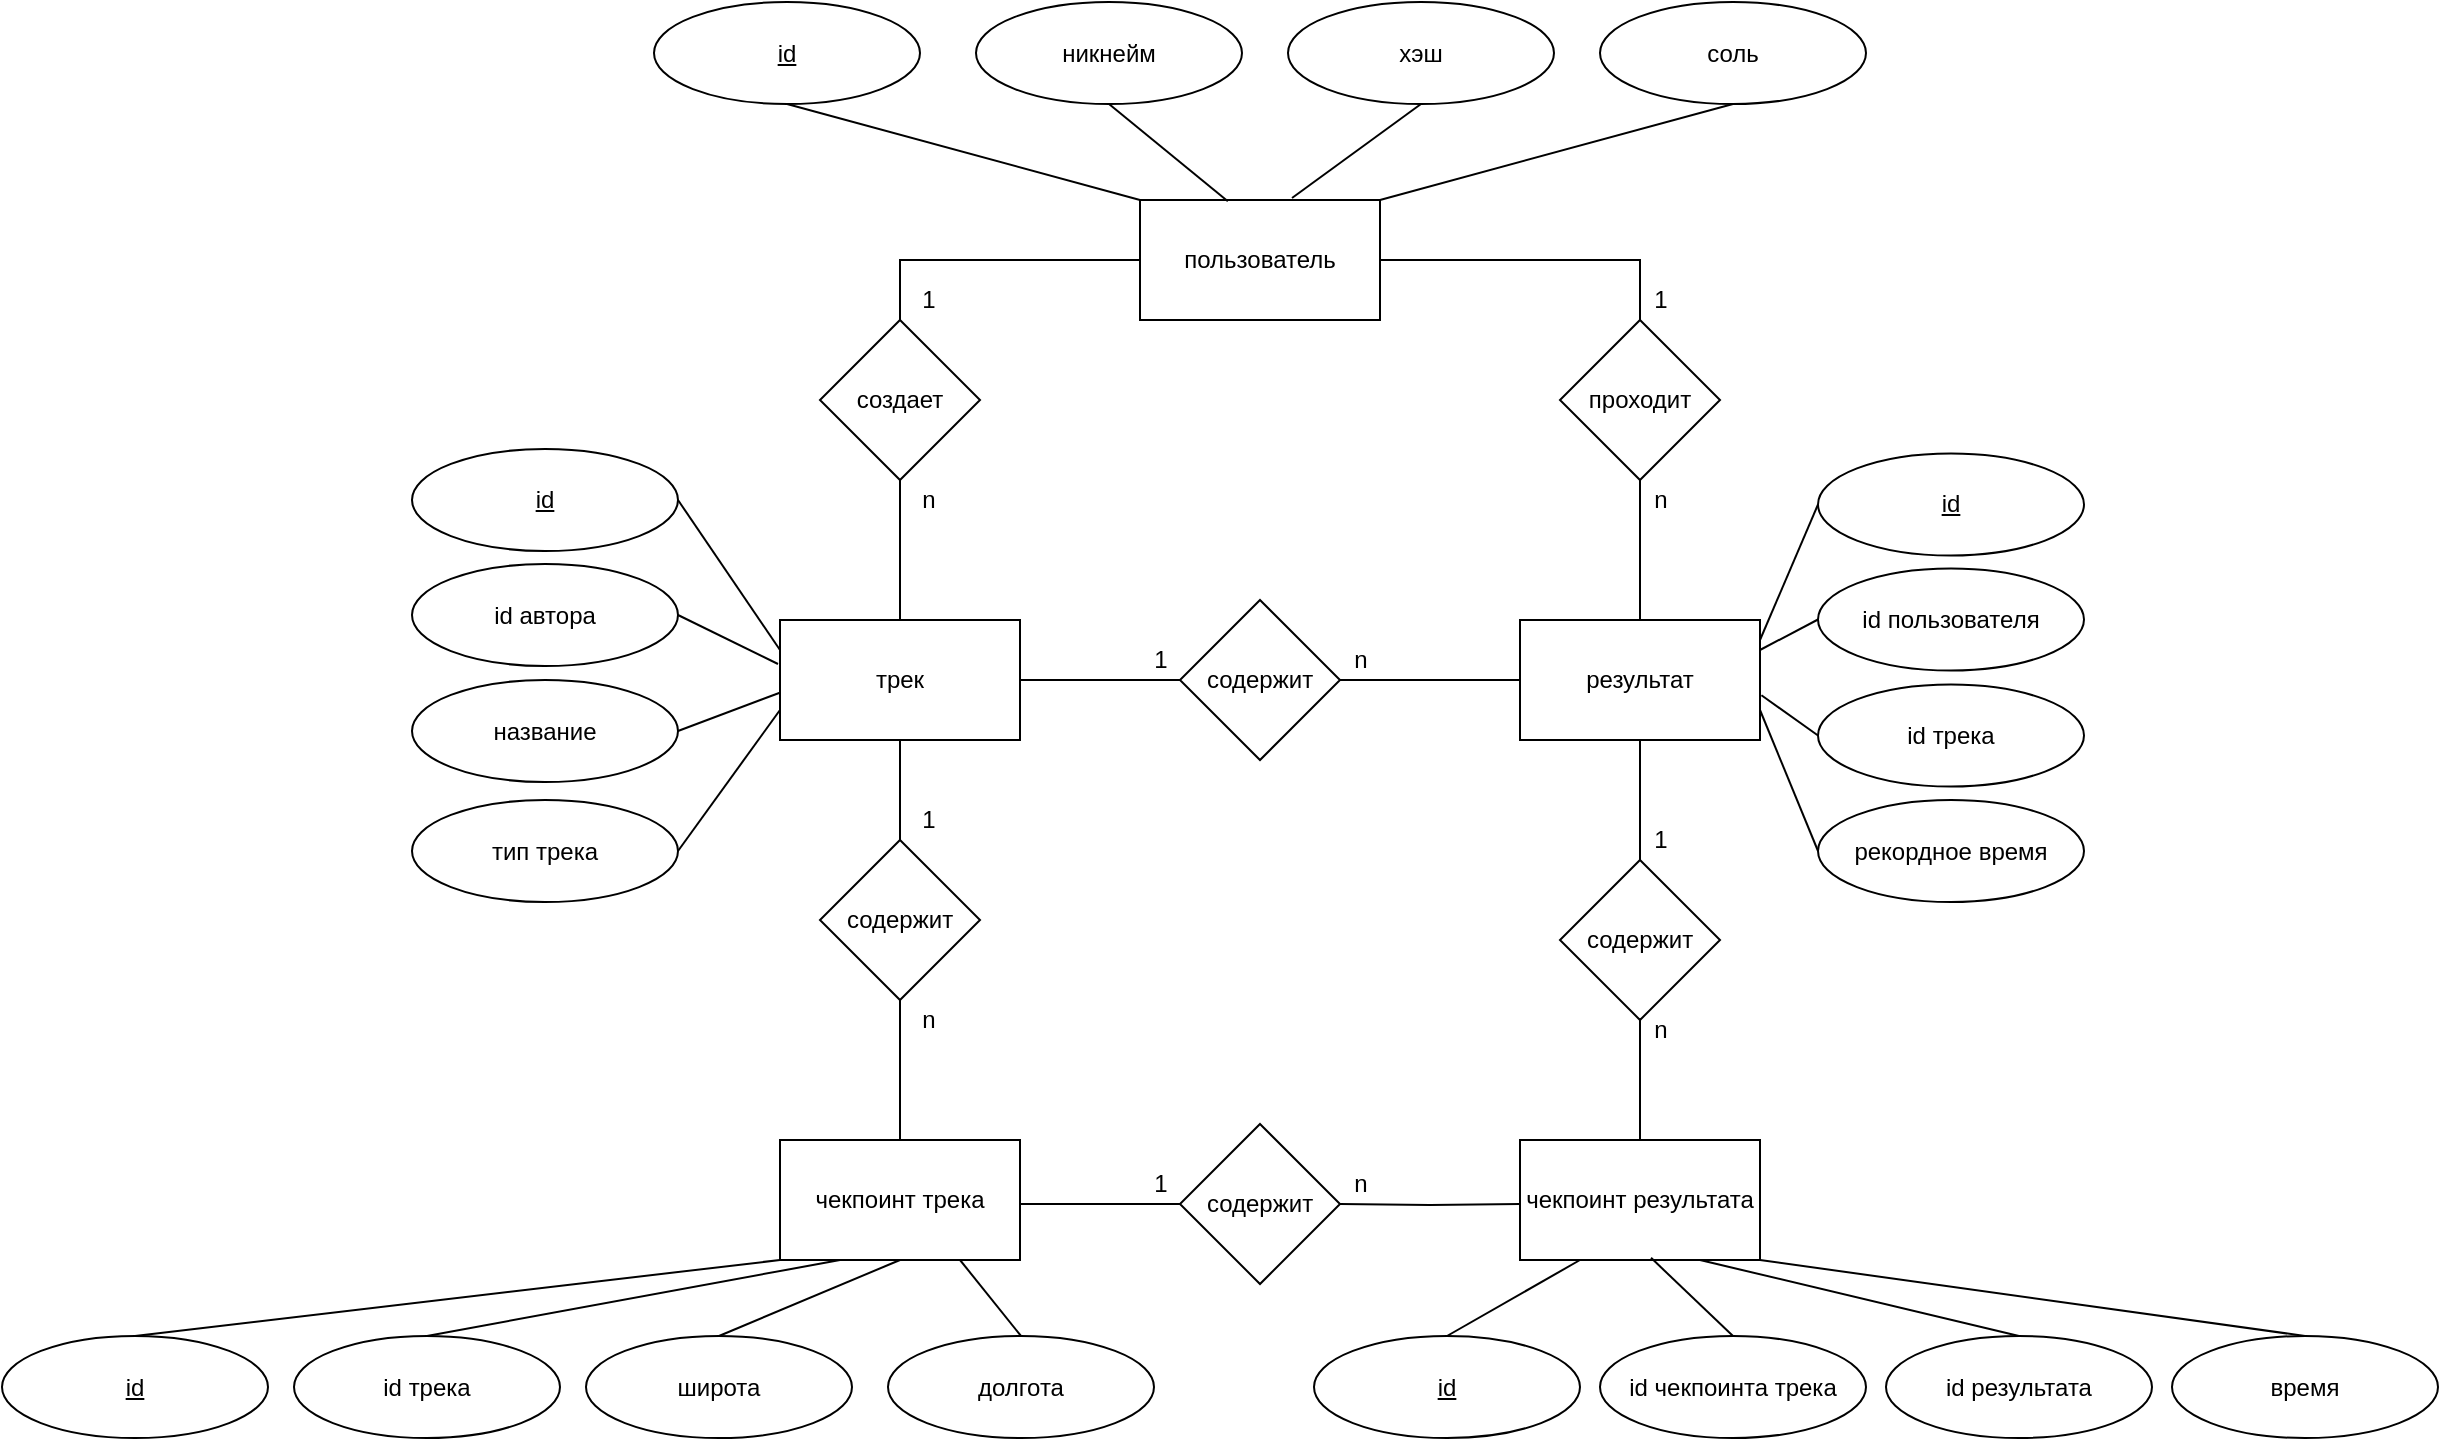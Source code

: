 <mxfile version="16.6.4" type="device"><diagram id="o70lu1VtDJYc2vAxYk9f" name="Page-1"><mxGraphModel dx="1724" dy="835" grid="0" gridSize="10" guides="1" tooltips="1" connect="1" arrows="1" fold="1" page="0" pageScale="1" pageWidth="827" pageHeight="1169" math="0" shadow="0"><root><mxCell id="0"/><mxCell id="1" parent="0"/><mxCell id="kHg4MAI1OFPlCuFPZ9Fh-8" style="edgeStyle=orthogonalEdgeStyle;rounded=0;orthogonalLoop=1;jettySize=auto;html=1;exitX=0.5;exitY=1;exitDx=0;exitDy=0;entryX=0.5;entryY=0;entryDx=0;entryDy=0;endArrow=none;endFill=0;" parent="1" source="kHg4MAI1OFPlCuFPZ9Fh-2" target="kHg4MAI1OFPlCuFPZ9Fh-7" edge="1"><mxGeometry relative="1" as="geometry"/></mxCell><mxCell id="kHg4MAI1OFPlCuFPZ9Fh-17" style="edgeStyle=orthogonalEdgeStyle;rounded=0;orthogonalLoop=1;jettySize=auto;html=1;exitX=0.5;exitY=0;exitDx=0;exitDy=0;entryX=0.5;entryY=1;entryDx=0;entryDy=0;endArrow=none;endFill=0;" parent="1" source="kHg4MAI1OFPlCuFPZ9Fh-2" target="kHg4MAI1OFPlCuFPZ9Fh-15" edge="1"><mxGeometry relative="1" as="geometry"/></mxCell><mxCell id="kHg4MAI1OFPlCuFPZ9Fh-2" value="трек" style="rounded=0;whiteSpace=wrap;html=1;" parent="1" vertex="1"><mxGeometry x="350" y="370" width="120" height="60" as="geometry"/></mxCell><mxCell id="kHg4MAI1OFPlCuFPZ9Fh-3" value="чекпоинт трека" style="rounded=0;whiteSpace=wrap;html=1;" parent="1" vertex="1"><mxGeometry x="350" y="630" width="120" height="60" as="geometry"/></mxCell><mxCell id="kHg4MAI1OFPlCuFPZ9Fh-11" style="edgeStyle=orthogonalEdgeStyle;rounded=0;orthogonalLoop=1;jettySize=auto;html=1;exitX=0;exitY=0.5;exitDx=0;exitDy=0;entryX=1;entryY=0.5;entryDx=0;entryDy=0;endArrow=none;endFill=0;" parent="1" source="kHg4MAI1OFPlCuFPZ9Fh-4" target="kHg4MAI1OFPlCuFPZ9Fh-10" edge="1"><mxGeometry relative="1" as="geometry"/></mxCell><mxCell id="kHg4MAI1OFPlCuFPZ9Fh-26" style="edgeStyle=orthogonalEdgeStyle;rounded=0;orthogonalLoop=1;jettySize=auto;html=1;exitX=0.5;exitY=1;exitDx=0;exitDy=0;entryX=0.5;entryY=0;entryDx=0;entryDy=0;endArrow=none;endFill=0;" parent="1" source="kHg4MAI1OFPlCuFPZ9Fh-4" target="kHg4MAI1OFPlCuFPZ9Fh-13" edge="1"><mxGeometry relative="1" as="geometry"/></mxCell><mxCell id="kHg4MAI1OFPlCuFPZ9Fh-4" value="результат" style="rounded=0;whiteSpace=wrap;html=1;" parent="1" vertex="1"><mxGeometry x="720" y="370" width="120" height="60" as="geometry"/></mxCell><mxCell id="kHg4MAI1OFPlCuFPZ9Fh-5" value="чекпоинт результата" style="rounded=0;whiteSpace=wrap;html=1;" parent="1" vertex="1"><mxGeometry x="720" y="630" width="120" height="60" as="geometry"/></mxCell><mxCell id="kHg4MAI1OFPlCuFPZ9Fh-9" style="edgeStyle=orthogonalEdgeStyle;rounded=0;orthogonalLoop=1;jettySize=auto;html=1;exitX=0.5;exitY=1;exitDx=0;exitDy=0;entryX=0.5;entryY=0;entryDx=0;entryDy=0;endArrow=none;endFill=0;" parent="1" source="kHg4MAI1OFPlCuFPZ9Fh-7" target="kHg4MAI1OFPlCuFPZ9Fh-3" edge="1"><mxGeometry relative="1" as="geometry"/></mxCell><mxCell id="kHg4MAI1OFPlCuFPZ9Fh-7" value="содержит" style="rhombus;whiteSpace=wrap;html=1;" parent="1" vertex="1"><mxGeometry x="370" y="480" width="80" height="80" as="geometry"/></mxCell><mxCell id="kHg4MAI1OFPlCuFPZ9Fh-12" style="edgeStyle=orthogonalEdgeStyle;rounded=0;orthogonalLoop=1;jettySize=auto;html=1;exitX=0;exitY=0.5;exitDx=0;exitDy=0;entryX=1;entryY=0.5;entryDx=0;entryDy=0;endArrow=none;endFill=0;" parent="1" source="kHg4MAI1OFPlCuFPZ9Fh-10" target="kHg4MAI1OFPlCuFPZ9Fh-2" edge="1"><mxGeometry relative="1" as="geometry"/></mxCell><mxCell id="kHg4MAI1OFPlCuFPZ9Fh-10" value="&lt;span&gt;содержит&lt;/span&gt;" style="rhombus;whiteSpace=wrap;html=1;" parent="1" vertex="1"><mxGeometry x="550" y="360" width="80" height="80" as="geometry"/></mxCell><mxCell id="kHg4MAI1OFPlCuFPZ9Fh-27" style="edgeStyle=orthogonalEdgeStyle;rounded=0;orthogonalLoop=1;jettySize=auto;html=1;exitX=0.5;exitY=1;exitDx=0;exitDy=0;entryX=0.5;entryY=0;entryDx=0;entryDy=0;endArrow=none;endFill=0;" parent="1" source="kHg4MAI1OFPlCuFPZ9Fh-13" target="kHg4MAI1OFPlCuFPZ9Fh-5" edge="1"><mxGeometry relative="1" as="geometry"/></mxCell><mxCell id="kHg4MAI1OFPlCuFPZ9Fh-13" value="&lt;span&gt;содержит&lt;/span&gt;" style="rhombus;whiteSpace=wrap;html=1;" parent="1" vertex="1"><mxGeometry x="740" y="490" width="80" height="80" as="geometry"/></mxCell><mxCell id="kHg4MAI1OFPlCuFPZ9Fh-19" style="edgeStyle=orthogonalEdgeStyle;rounded=0;orthogonalLoop=1;jettySize=auto;html=1;exitX=1;exitY=0.5;exitDx=0;exitDy=0;entryX=0.5;entryY=0;entryDx=0;entryDy=0;endArrow=none;endFill=0;" parent="1" source="kHg4MAI1OFPlCuFPZ9Fh-14" target="kHg4MAI1OFPlCuFPZ9Fh-16" edge="1"><mxGeometry relative="1" as="geometry"/></mxCell><mxCell id="kHg4MAI1OFPlCuFPZ9Fh-14" value="пользователь" style="rounded=0;whiteSpace=wrap;html=1;" parent="1" vertex="1"><mxGeometry x="530" y="160" width="120" height="60" as="geometry"/></mxCell><mxCell id="kHg4MAI1OFPlCuFPZ9Fh-18" style="edgeStyle=orthogonalEdgeStyle;rounded=0;orthogonalLoop=1;jettySize=auto;html=1;exitX=0.5;exitY=0;exitDx=0;exitDy=0;entryX=0;entryY=0.5;entryDx=0;entryDy=0;endArrow=none;endFill=0;" parent="1" source="kHg4MAI1OFPlCuFPZ9Fh-15" target="kHg4MAI1OFPlCuFPZ9Fh-14" edge="1"><mxGeometry relative="1" as="geometry"/></mxCell><mxCell id="kHg4MAI1OFPlCuFPZ9Fh-15" value="создает" style="rhombus;whiteSpace=wrap;html=1;" parent="1" vertex="1"><mxGeometry x="370" y="220" width="80" height="80" as="geometry"/></mxCell><mxCell id="kHg4MAI1OFPlCuFPZ9Fh-20" style="edgeStyle=orthogonalEdgeStyle;rounded=0;orthogonalLoop=1;jettySize=auto;html=1;exitX=0.5;exitY=1;exitDx=0;exitDy=0;entryX=0.5;entryY=0;entryDx=0;entryDy=0;endArrow=none;endFill=0;" parent="1" source="kHg4MAI1OFPlCuFPZ9Fh-16" target="kHg4MAI1OFPlCuFPZ9Fh-4" edge="1"><mxGeometry relative="1" as="geometry"/></mxCell><mxCell id="kHg4MAI1OFPlCuFPZ9Fh-16" value="проходит" style="rhombus;whiteSpace=wrap;html=1;" parent="1" vertex="1"><mxGeometry x="740" y="220" width="80" height="80" as="geometry"/></mxCell><mxCell id="kHg4MAI1OFPlCuFPZ9Fh-21" value="1" style="text;html=1;align=center;verticalAlign=middle;resizable=0;points=[];autosize=1;strokeColor=none;fillColor=none;" parent="1" vertex="1"><mxGeometry x="530" y="380" width="20" height="20" as="geometry"/></mxCell><mxCell id="kHg4MAI1OFPlCuFPZ9Fh-22" value="n" style="text;html=1;align=center;verticalAlign=middle;resizable=0;points=[];autosize=1;strokeColor=none;fillColor=none;" parent="1" vertex="1"><mxGeometry x="630" y="380" width="20" height="20" as="geometry"/></mxCell><mxCell id="kHg4MAI1OFPlCuFPZ9Fh-23" value="n" style="text;html=1;align=center;verticalAlign=middle;resizable=0;points=[];autosize=1;strokeColor=none;fillColor=none;" parent="1" vertex="1"><mxGeometry x="414" y="560" width="20" height="20" as="geometry"/></mxCell><mxCell id="kHg4MAI1OFPlCuFPZ9Fh-24" value="1" style="text;html=1;align=center;verticalAlign=middle;resizable=0;points=[];autosize=1;strokeColor=none;fillColor=none;" parent="1" vertex="1"><mxGeometry x="414" y="200" width="20" height="20" as="geometry"/></mxCell><mxCell id="kHg4MAI1OFPlCuFPZ9Fh-25" value="1" style="text;html=1;align=center;verticalAlign=middle;resizable=0;points=[];autosize=1;strokeColor=none;fillColor=none;" parent="1" vertex="1"><mxGeometry x="414" y="460" width="20" height="20" as="geometry"/></mxCell><mxCell id="kHg4MAI1OFPlCuFPZ9Fh-28" value="n" style="text;html=1;align=center;verticalAlign=middle;resizable=0;points=[];autosize=1;strokeColor=none;fillColor=none;" parent="1" vertex="1"><mxGeometry x="780" y="565" width="20" height="20" as="geometry"/></mxCell><mxCell id="kHg4MAI1OFPlCuFPZ9Fh-29" value="1" style="text;html=1;align=center;verticalAlign=middle;resizable=0;points=[];autosize=1;strokeColor=none;fillColor=none;" parent="1" vertex="1"><mxGeometry x="780" y="470" width="20" height="20" as="geometry"/></mxCell><mxCell id="kHg4MAI1OFPlCuFPZ9Fh-30" value="1" style="text;html=1;align=center;verticalAlign=middle;resizable=0;points=[];autosize=1;strokeColor=none;fillColor=none;" parent="1" vertex="1"><mxGeometry x="780" y="200" width="20" height="20" as="geometry"/></mxCell><mxCell id="kHg4MAI1OFPlCuFPZ9Fh-31" value="n" style="text;html=1;align=center;verticalAlign=middle;resizable=0;points=[];autosize=1;strokeColor=none;fillColor=none;" parent="1" vertex="1"><mxGeometry x="780" y="300" width="20" height="20" as="geometry"/></mxCell><mxCell id="kHg4MAI1OFPlCuFPZ9Fh-32" value="n" style="text;html=1;align=center;verticalAlign=middle;resizable=0;points=[];autosize=1;strokeColor=none;fillColor=none;" parent="1" vertex="1"><mxGeometry x="414" y="300" width="20" height="20" as="geometry"/></mxCell><mxCell id="zCQYq9oeoQjWeVQ10Bgh-9" style="edgeStyle=none;rounded=0;orthogonalLoop=1;jettySize=auto;html=1;exitX=0.5;exitY=1;exitDx=0;exitDy=0;entryX=0;entryY=0;entryDx=0;entryDy=0;endArrow=none;endFill=0;" edge="1" parent="1" source="zCQYq9oeoQjWeVQ10Bgh-1" target="kHg4MAI1OFPlCuFPZ9Fh-14"><mxGeometry relative="1" as="geometry"/></mxCell><mxCell id="zCQYq9oeoQjWeVQ10Bgh-1" value="&lt;u&gt;id&lt;/u&gt;" style="ellipse;whiteSpace=wrap;html=1;" vertex="1" parent="1"><mxGeometry x="287" y="61" width="133" height="51" as="geometry"/></mxCell><mxCell id="zCQYq9oeoQjWeVQ10Bgh-7" style="edgeStyle=none;rounded=0;orthogonalLoop=1;jettySize=auto;html=1;exitX=0.5;exitY=1;exitDx=0;exitDy=0;endArrow=none;endFill=0;entryX=0.366;entryY=0.011;entryDx=0;entryDy=0;entryPerimeter=0;" edge="1" parent="1" source="zCQYq9oeoQjWeVQ10Bgh-2" target="kHg4MAI1OFPlCuFPZ9Fh-14"><mxGeometry relative="1" as="geometry"/></mxCell><mxCell id="zCQYq9oeoQjWeVQ10Bgh-2" value="никнейм" style="ellipse;whiteSpace=wrap;html=1;" vertex="1" parent="1"><mxGeometry x="448" y="61" width="133" height="51" as="geometry"/></mxCell><mxCell id="zCQYq9oeoQjWeVQ10Bgh-8" style="edgeStyle=none;rounded=0;orthogonalLoop=1;jettySize=auto;html=1;exitX=0.5;exitY=1;exitDx=0;exitDy=0;endArrow=none;endFill=0;" edge="1" parent="1" source="zCQYq9oeoQjWeVQ10Bgh-3"><mxGeometry relative="1" as="geometry"><mxPoint x="606" y="159" as="targetPoint"/></mxGeometry></mxCell><mxCell id="zCQYq9oeoQjWeVQ10Bgh-3" value="хэш" style="ellipse;whiteSpace=wrap;html=1;" vertex="1" parent="1"><mxGeometry x="604" y="61" width="133" height="51" as="geometry"/></mxCell><mxCell id="zCQYq9oeoQjWeVQ10Bgh-10" style="edgeStyle=none;rounded=0;orthogonalLoop=1;jettySize=auto;html=1;exitX=0.5;exitY=1;exitDx=0;exitDy=0;entryX=1;entryY=0;entryDx=0;entryDy=0;endArrow=none;endFill=0;" edge="1" parent="1" source="zCQYq9oeoQjWeVQ10Bgh-4" target="kHg4MAI1OFPlCuFPZ9Fh-14"><mxGeometry relative="1" as="geometry"/></mxCell><mxCell id="zCQYq9oeoQjWeVQ10Bgh-4" value="соль" style="ellipse;whiteSpace=wrap;html=1;" vertex="1" parent="1"><mxGeometry x="760" y="61" width="133" height="51" as="geometry"/></mxCell><mxCell id="zCQYq9oeoQjWeVQ10Bgh-41" style="edgeStyle=none;rounded=0;orthogonalLoop=1;jettySize=auto;html=1;exitX=0.5;exitY=0;exitDx=0;exitDy=0;entryX=0.25;entryY=1;entryDx=0;entryDy=0;endArrow=none;endFill=0;" edge="1" parent="1" source="zCQYq9oeoQjWeVQ10Bgh-11" target="kHg4MAI1OFPlCuFPZ9Fh-3"><mxGeometry relative="1" as="geometry"/></mxCell><mxCell id="zCQYq9oeoQjWeVQ10Bgh-11" value="id трека" style="ellipse;whiteSpace=wrap;html=1;" vertex="1" parent="1"><mxGeometry x="107" y="728" width="133" height="51" as="geometry"/></mxCell><mxCell id="zCQYq9oeoQjWeVQ10Bgh-40" style="edgeStyle=none;rounded=0;orthogonalLoop=1;jettySize=auto;html=1;exitX=0.5;exitY=0;exitDx=0;exitDy=0;entryX=0.5;entryY=1;entryDx=0;entryDy=0;endArrow=none;endFill=0;" edge="1" parent="1" source="zCQYq9oeoQjWeVQ10Bgh-12" target="kHg4MAI1OFPlCuFPZ9Fh-3"><mxGeometry relative="1" as="geometry"/></mxCell><mxCell id="zCQYq9oeoQjWeVQ10Bgh-12" value="широта" style="ellipse;whiteSpace=wrap;html=1;" vertex="1" parent="1"><mxGeometry x="253" y="728" width="133" height="51" as="geometry"/></mxCell><mxCell id="zCQYq9oeoQjWeVQ10Bgh-39" style="edgeStyle=none;rounded=0;orthogonalLoop=1;jettySize=auto;html=1;exitX=0.5;exitY=0;exitDx=0;exitDy=0;entryX=0.75;entryY=1;entryDx=0;entryDy=0;endArrow=none;endFill=0;" edge="1" parent="1" source="zCQYq9oeoQjWeVQ10Bgh-13" target="kHg4MAI1OFPlCuFPZ9Fh-3"><mxGeometry relative="1" as="geometry"/></mxCell><mxCell id="zCQYq9oeoQjWeVQ10Bgh-13" value="долгота" style="ellipse;whiteSpace=wrap;html=1;" vertex="1" parent="1"><mxGeometry x="404" y="728" width="133" height="51" as="geometry"/></mxCell><mxCell id="zCQYq9oeoQjWeVQ10Bgh-42" style="edgeStyle=none;rounded=0;orthogonalLoop=1;jettySize=auto;html=1;exitX=0.5;exitY=0;exitDx=0;exitDy=0;entryX=0;entryY=1;entryDx=0;entryDy=0;endArrow=none;endFill=0;" edge="1" parent="1" source="zCQYq9oeoQjWeVQ10Bgh-15" target="kHg4MAI1OFPlCuFPZ9Fh-3"><mxGeometry relative="1" as="geometry"/></mxCell><mxCell id="zCQYq9oeoQjWeVQ10Bgh-15" value="&lt;u&gt;id&lt;/u&gt;" style="ellipse;whiteSpace=wrap;html=1;" vertex="1" parent="1"><mxGeometry x="-39" y="728" width="133" height="51" as="geometry"/></mxCell><mxCell id="zCQYq9oeoQjWeVQ10Bgh-43" style="edgeStyle=none;rounded=0;orthogonalLoop=1;jettySize=auto;html=1;exitX=1;exitY=0.5;exitDx=0;exitDy=0;entryX=0;entryY=0.25;entryDx=0;entryDy=0;endArrow=none;endFill=0;" edge="1" parent="1" source="zCQYq9oeoQjWeVQ10Bgh-16" target="kHg4MAI1OFPlCuFPZ9Fh-2"><mxGeometry relative="1" as="geometry"/></mxCell><mxCell id="zCQYq9oeoQjWeVQ10Bgh-16" value="&lt;u&gt;id&lt;/u&gt;" style="ellipse;whiteSpace=wrap;html=1;" vertex="1" parent="1"><mxGeometry x="166" y="284.5" width="133" height="51" as="geometry"/></mxCell><mxCell id="zCQYq9oeoQjWeVQ10Bgh-45" style="edgeStyle=none;rounded=0;orthogonalLoop=1;jettySize=auto;html=1;exitX=1;exitY=0.5;exitDx=0;exitDy=0;entryX=-0.001;entryY=0.606;entryDx=0;entryDy=0;entryPerimeter=0;endArrow=none;endFill=0;" edge="1" parent="1" source="zCQYq9oeoQjWeVQ10Bgh-17" target="kHg4MAI1OFPlCuFPZ9Fh-2"><mxGeometry relative="1" as="geometry"/></mxCell><mxCell id="zCQYq9oeoQjWeVQ10Bgh-17" value="название" style="ellipse;whiteSpace=wrap;html=1;" vertex="1" parent="1"><mxGeometry x="166" y="400" width="133" height="51" as="geometry"/></mxCell><mxCell id="zCQYq9oeoQjWeVQ10Bgh-47" style="edgeStyle=none;rounded=0;orthogonalLoop=1;jettySize=auto;html=1;exitX=1;exitY=0.5;exitDx=0;exitDy=0;endArrow=none;endFill=0;" edge="1" parent="1" source="zCQYq9oeoQjWeVQ10Bgh-18"><mxGeometry relative="1" as="geometry"><mxPoint x="349" y="392" as="targetPoint"/></mxGeometry></mxCell><mxCell id="zCQYq9oeoQjWeVQ10Bgh-18" value="id автора" style="ellipse;whiteSpace=wrap;html=1;" vertex="1" parent="1"><mxGeometry x="166" y="342" width="133" height="51" as="geometry"/></mxCell><mxCell id="zCQYq9oeoQjWeVQ10Bgh-46" style="edgeStyle=none;rounded=0;orthogonalLoop=1;jettySize=auto;html=1;exitX=1;exitY=0.5;exitDx=0;exitDy=0;entryX=0;entryY=0.75;entryDx=0;entryDy=0;endArrow=none;endFill=0;" edge="1" parent="1" source="zCQYq9oeoQjWeVQ10Bgh-19" target="kHg4MAI1OFPlCuFPZ9Fh-2"><mxGeometry relative="1" as="geometry"/></mxCell><mxCell id="zCQYq9oeoQjWeVQ10Bgh-19" value="тип трека" style="ellipse;whiteSpace=wrap;html=1;" vertex="1" parent="1"><mxGeometry x="166" y="460" width="133" height="51" as="geometry"/></mxCell><mxCell id="zCQYq9oeoQjWeVQ10Bgh-48" style="edgeStyle=none;rounded=0;orthogonalLoop=1;jettySize=auto;html=1;exitX=0;exitY=0.5;exitDx=0;exitDy=0;endArrow=none;endFill=0;" edge="1" parent="1" source="zCQYq9oeoQjWeVQ10Bgh-20"><mxGeometry relative="1" as="geometry"><mxPoint x="840" y="380" as="targetPoint"/></mxGeometry></mxCell><mxCell id="zCQYq9oeoQjWeVQ10Bgh-20" value="&lt;u&gt;id&lt;/u&gt;" style="ellipse;whiteSpace=wrap;html=1;" vertex="1" parent="1"><mxGeometry x="869" y="286.75" width="133" height="51" as="geometry"/></mxCell><mxCell id="zCQYq9oeoQjWeVQ10Bgh-50" style="edgeStyle=none;rounded=0;orthogonalLoop=1;jettySize=auto;html=1;exitX=0;exitY=0.5;exitDx=0;exitDy=0;entryX=1.006;entryY=0.627;entryDx=0;entryDy=0;entryPerimeter=0;endArrow=none;endFill=0;" edge="1" parent="1" source="zCQYq9oeoQjWeVQ10Bgh-21" target="kHg4MAI1OFPlCuFPZ9Fh-4"><mxGeometry relative="1" as="geometry"/></mxCell><mxCell id="zCQYq9oeoQjWeVQ10Bgh-21" value="id трека" style="ellipse;whiteSpace=wrap;html=1;" vertex="1" parent="1"><mxGeometry x="869" y="402.25" width="133" height="51" as="geometry"/></mxCell><mxCell id="zCQYq9oeoQjWeVQ10Bgh-49" style="edgeStyle=none;rounded=0;orthogonalLoop=1;jettySize=auto;html=1;exitX=0;exitY=0.5;exitDx=0;exitDy=0;entryX=1;entryY=0.25;entryDx=0;entryDy=0;endArrow=none;endFill=0;" edge="1" parent="1" source="zCQYq9oeoQjWeVQ10Bgh-22" target="kHg4MAI1OFPlCuFPZ9Fh-4"><mxGeometry relative="1" as="geometry"/></mxCell><mxCell id="zCQYq9oeoQjWeVQ10Bgh-22" value="id пользователя" style="ellipse;whiteSpace=wrap;html=1;" vertex="1" parent="1"><mxGeometry x="869" y="344.25" width="133" height="51" as="geometry"/></mxCell><mxCell id="zCQYq9oeoQjWeVQ10Bgh-51" style="edgeStyle=none;rounded=0;orthogonalLoop=1;jettySize=auto;html=1;exitX=0;exitY=0.5;exitDx=0;exitDy=0;entryX=1;entryY=0.75;entryDx=0;entryDy=0;endArrow=none;endFill=0;" edge="1" parent="1" source="zCQYq9oeoQjWeVQ10Bgh-23" target="kHg4MAI1OFPlCuFPZ9Fh-4"><mxGeometry relative="1" as="geometry"/></mxCell><mxCell id="zCQYq9oeoQjWeVQ10Bgh-23" value="рекордное время" style="ellipse;whiteSpace=wrap;html=1;" vertex="1" parent="1"><mxGeometry x="869" y="460" width="133" height="51" as="geometry"/></mxCell><mxCell id="zCQYq9oeoQjWeVQ10Bgh-29" style="edgeStyle=orthogonalEdgeStyle;rounded=0;orthogonalLoop=1;jettySize=auto;html=1;exitX=0;exitY=0.5;exitDx=0;exitDy=0;entryX=1;entryY=0.5;entryDx=0;entryDy=0;endArrow=none;endFill=0;" edge="1" parent="1" target="zCQYq9oeoQjWeVQ10Bgh-31"><mxGeometry relative="1" as="geometry"><mxPoint x="720" y="662.0" as="sourcePoint"/></mxGeometry></mxCell><mxCell id="zCQYq9oeoQjWeVQ10Bgh-30" style="edgeStyle=orthogonalEdgeStyle;rounded=0;orthogonalLoop=1;jettySize=auto;html=1;exitX=0;exitY=0.5;exitDx=0;exitDy=0;entryX=1;entryY=0.5;entryDx=0;entryDy=0;endArrow=none;endFill=0;" edge="1" parent="1" source="zCQYq9oeoQjWeVQ10Bgh-31"><mxGeometry relative="1" as="geometry"><mxPoint x="470" y="662.0" as="targetPoint"/></mxGeometry></mxCell><mxCell id="zCQYq9oeoQjWeVQ10Bgh-31" value="&lt;span&gt;содержит&lt;/span&gt;" style="rhombus;whiteSpace=wrap;html=1;" vertex="1" parent="1"><mxGeometry x="550" y="622" width="80" height="80" as="geometry"/></mxCell><mxCell id="zCQYq9oeoQjWeVQ10Bgh-32" value="1" style="text;html=1;align=center;verticalAlign=middle;resizable=0;points=[];autosize=1;strokeColor=none;fillColor=none;" vertex="1" parent="1"><mxGeometry x="530" y="642" width="20" height="20" as="geometry"/></mxCell><mxCell id="zCQYq9oeoQjWeVQ10Bgh-33" value="n" style="text;html=1;align=center;verticalAlign=middle;resizable=0;points=[];autosize=1;strokeColor=none;fillColor=none;" vertex="1" parent="1"><mxGeometry x="630" y="642" width="20" height="20" as="geometry"/></mxCell><mxCell id="zCQYq9oeoQjWeVQ10Bgh-52" style="edgeStyle=none;rounded=0;orthogonalLoop=1;jettySize=auto;html=1;exitX=0.5;exitY=0;exitDx=0;exitDy=0;entryX=0.25;entryY=1;entryDx=0;entryDy=0;endArrow=none;endFill=0;" edge="1" parent="1" source="zCQYq9oeoQjWeVQ10Bgh-35" target="kHg4MAI1OFPlCuFPZ9Fh-5"><mxGeometry relative="1" as="geometry"/></mxCell><mxCell id="zCQYq9oeoQjWeVQ10Bgh-35" value="&lt;u&gt;id&lt;/u&gt;" style="ellipse;whiteSpace=wrap;html=1;" vertex="1" parent="1"><mxGeometry x="617" y="728" width="133" height="51" as="geometry"/></mxCell><mxCell id="zCQYq9oeoQjWeVQ10Bgh-53" style="edgeStyle=none;rounded=0;orthogonalLoop=1;jettySize=auto;html=1;exitX=0.5;exitY=0;exitDx=0;exitDy=0;entryX=0.546;entryY=0.982;entryDx=0;entryDy=0;entryPerimeter=0;endArrow=none;endFill=0;" edge="1" parent="1" source="zCQYq9oeoQjWeVQ10Bgh-36" target="kHg4MAI1OFPlCuFPZ9Fh-5"><mxGeometry relative="1" as="geometry"/></mxCell><mxCell id="zCQYq9oeoQjWeVQ10Bgh-36" value="id чекпоинта трека" style="ellipse;whiteSpace=wrap;html=1;" vertex="1" parent="1"><mxGeometry x="760" y="728" width="133" height="51" as="geometry"/></mxCell><mxCell id="zCQYq9oeoQjWeVQ10Bgh-54" style="edgeStyle=none;rounded=0;orthogonalLoop=1;jettySize=auto;html=1;exitX=0.5;exitY=0;exitDx=0;exitDy=0;entryX=0.75;entryY=1;entryDx=0;entryDy=0;endArrow=none;endFill=0;" edge="1" parent="1" source="zCQYq9oeoQjWeVQ10Bgh-37" target="kHg4MAI1OFPlCuFPZ9Fh-5"><mxGeometry relative="1" as="geometry"/></mxCell><mxCell id="zCQYq9oeoQjWeVQ10Bgh-37" value="id результата" style="ellipse;whiteSpace=wrap;html=1;" vertex="1" parent="1"><mxGeometry x="903" y="728" width="133" height="51" as="geometry"/></mxCell><mxCell id="zCQYq9oeoQjWeVQ10Bgh-55" style="edgeStyle=none;rounded=0;orthogonalLoop=1;jettySize=auto;html=1;exitX=0.5;exitY=0;exitDx=0;exitDy=0;entryX=1;entryY=1;entryDx=0;entryDy=0;endArrow=none;endFill=0;" edge="1" parent="1" source="zCQYq9oeoQjWeVQ10Bgh-38" target="kHg4MAI1OFPlCuFPZ9Fh-5"><mxGeometry relative="1" as="geometry"/></mxCell><mxCell id="zCQYq9oeoQjWeVQ10Bgh-38" value="время" style="ellipse;whiteSpace=wrap;html=1;" vertex="1" parent="1"><mxGeometry x="1046" y="728" width="133" height="51" as="geometry"/></mxCell></root></mxGraphModel></diagram></mxfile>